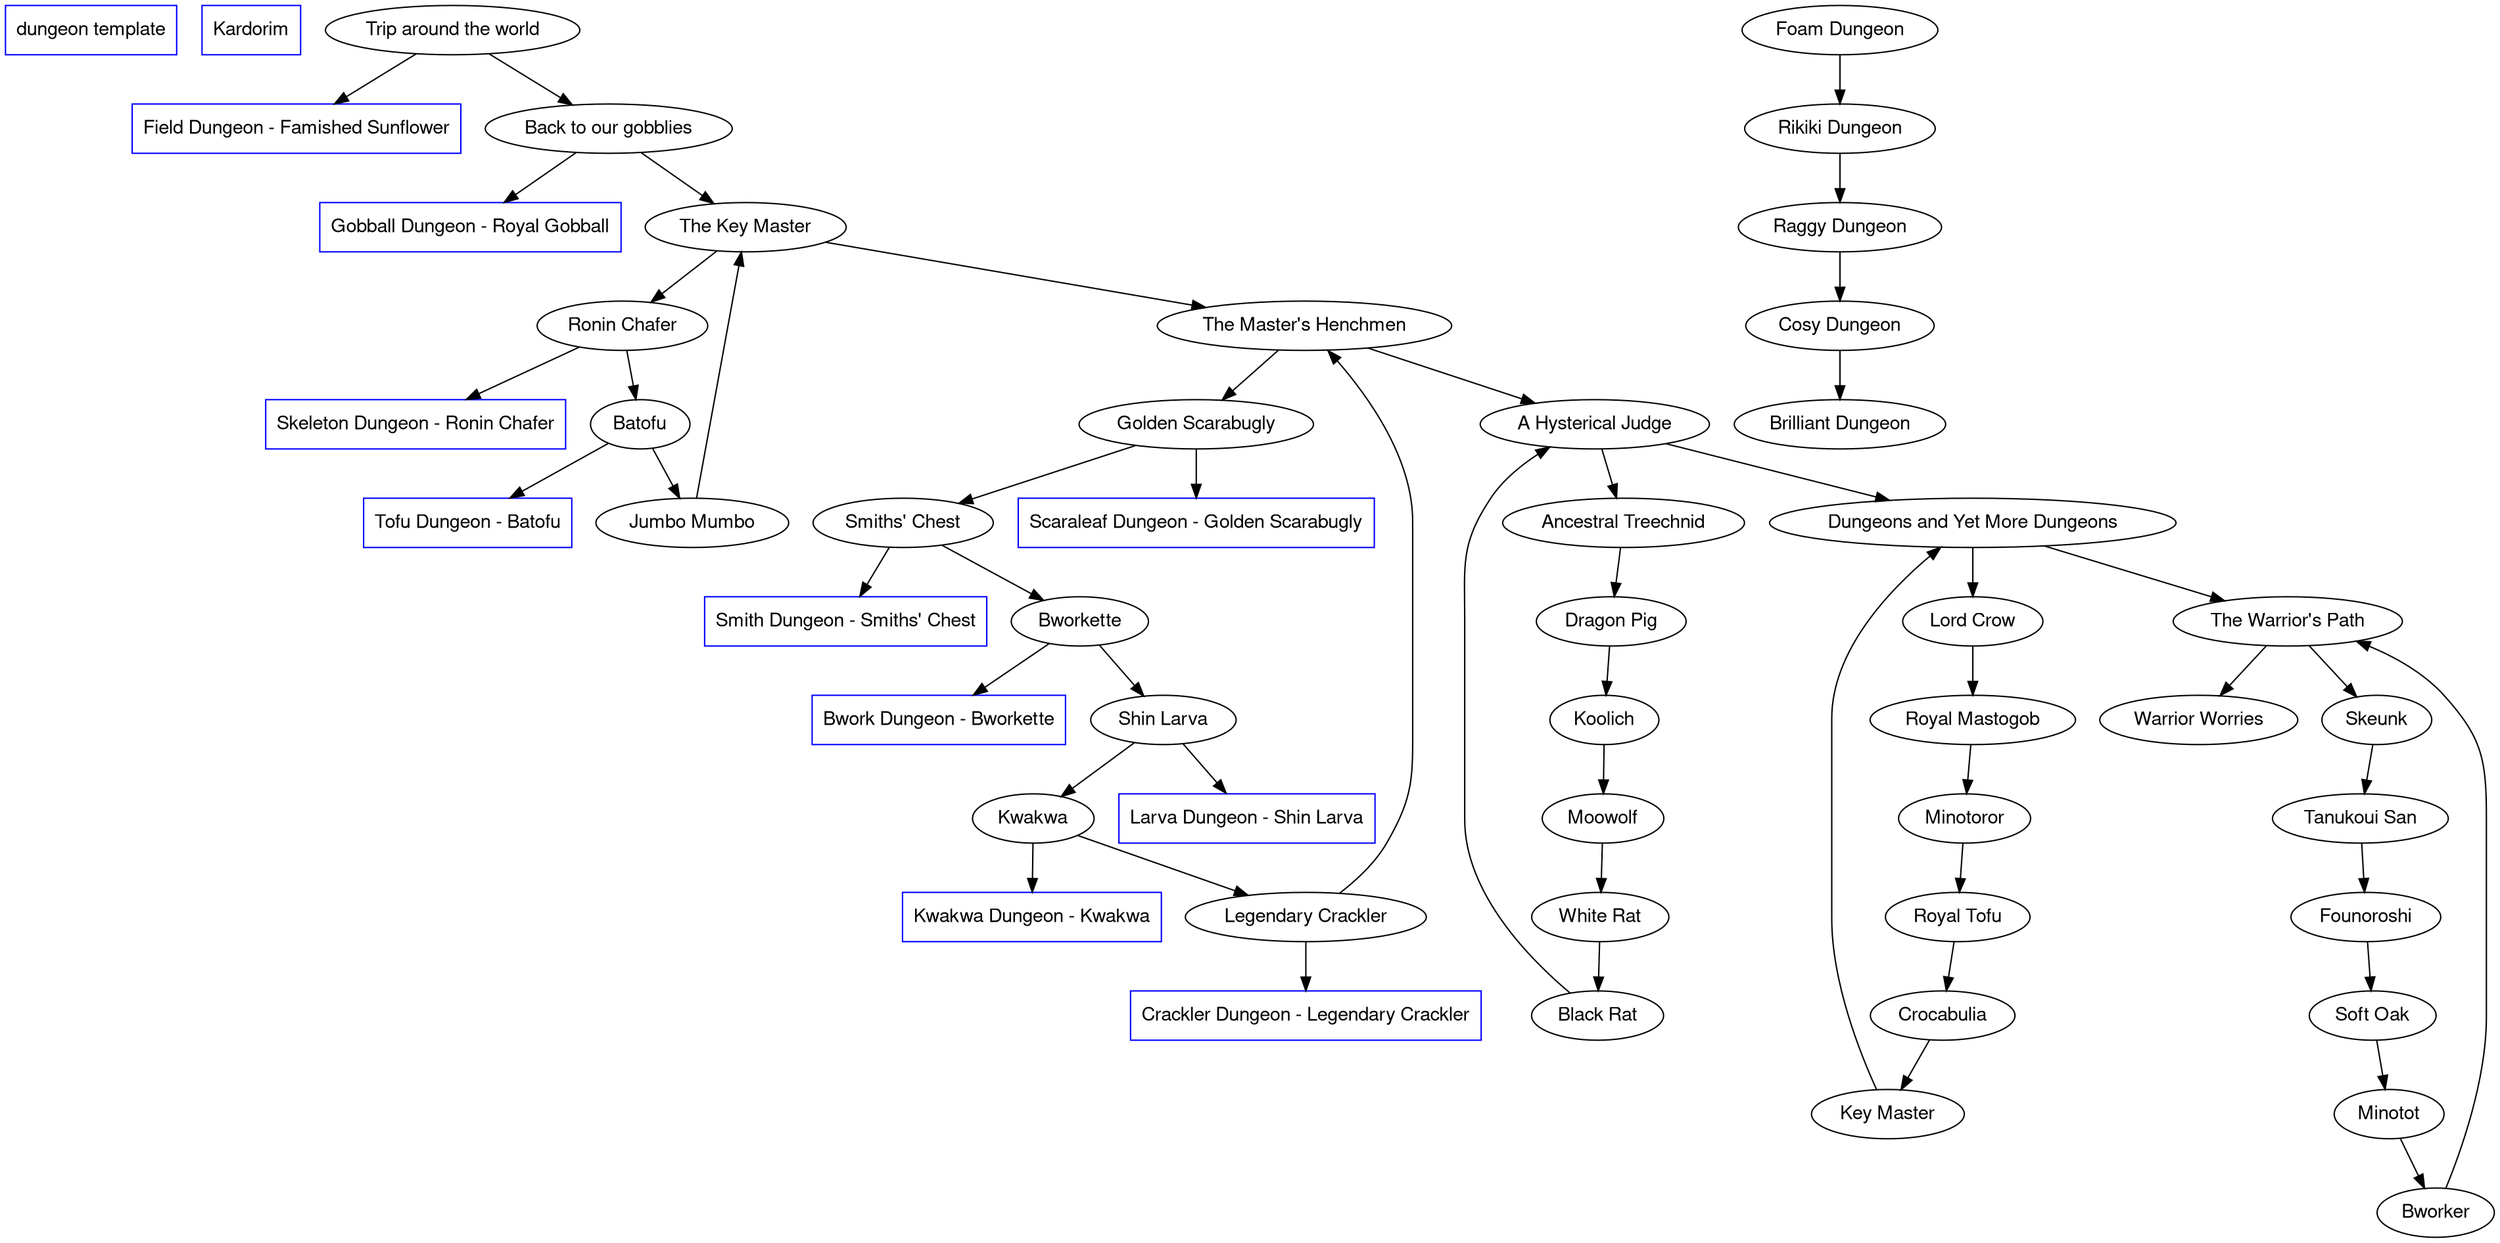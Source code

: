 # Place the cursor inside "graph" to get some refactoring options

digraph {
fontname="Helvetica,Arial,sans-serif"
	node [fontname="Helvetica,Arial,sans-serif"]
	edge [fontname="Helvetica,Arial,sans-serif"]
	subgraph "Dungeons" {
        
		10000 [shape=box,color=blue,label="dungeon template"];
		10001 [shape=box,color=blue,label="Kardorim"];
		10002 [shape=box,color=blue,label="Field Dungeon - Famished Sunflower"];
		10003 [shape=box,color=blue,label="Gobball Dungeon - Royal Gobball"];
		10004 [shape=box,color=blue,label="Skeleton Dungeon - Ronin Chafer"];
		10005 [shape=box,color=blue,label="Tofu Dungeon - Batofu"];
		10006 [shape=box,color=blue,label="Scaraleaf Dungeon - Golden Scarabugly"];
		10007 [shape=box,color=blue,label="Smith Dungeon - Smiths' Chest"];
		10008 [shape=box,color=blue,label="Bwork Dungeon - Bworkette"];
		10009 [shape=box,color=blue,label="Larva Dungeon - Shin Larva"];
		10010 [shape=box,color=blue,label="Kwakwa Dungeon - Kwakwa"];
		10011 [shape=box,color=blue,label="Crackler Dungeon - Legendary Crackler"];
	}
	subgraph "Metamunch Kin"{
	    1 [label="Trip around the world"];
	    2 [label="Back to our gobblies"];

	    1 -> 2;

        1 -> 10002
        2 -> 10003;
	}

	subgraph "The Key Master" {
	    3 [label="The Key Master"];
	    4 [label="Ronin Chafer"];
	    5 [label="Batofu"];
	    6 [label="Jumbo Mumbo"];
	    style=filled;
		color=lightgrey;
		node [style=filled,color=white];
		label = "process #1";


	    2 -> 3 -> 4 -> 5 -> 6 -> 3
        4 -> 10004;
        5 -> 10005;
	}
	subgraph "The Master's Henchmen" {
	    7 [label="The Master's Henchmen"];
	    8 [label="Golden Scarabugly"];
	    9 [label="Smiths' Chest"];
	    10 [label="Bworkette"];
	    11 [label="Shin Larva"];
	    12 [label="Kwakwa"];
	    13 [label="Legendary Crackler"];

	    3 -> 7 -> 8 -> 9 -> 10 -> 11 -> 12 -> 13 -> 7;

        8 -> 10006;
        9 -> 10007;
        10 -> 10008;
        11 -> 10009;
        12 -> 10010;
        13 -> 10011;
	}
	subgraph "A Hysterical Judge" {
	    14 [label="A Hysterical Judge"];
	    15 [label="Ancestral Treechnid"];
	    16 [label="Dragon Pig"];
	    17 [label="Koolich"];
	    18 [label="Moowolf"];
	    19 [label="White Rat"];
	    20 [label="Black Rat"];
	    7 -> 14 -> 15 -> 16 -> 17 -> 18 -> 19 -> 20 -> 14;
	}
	subgraph "Dungeons and Yet More Dungeons" {
	    21 [label="Dungeons and Yet More Dungeons"];
	    22 [label="Lord Crow"];
	    23 [label="Royal Mastogob"];
	    24 [label="Minotoror"];
	    25 [label="Royal Tofu"];
	    26 [label="Crocabulia"];
	    27 [label="Key Master"];
	    14 -> 21 -> 22 -> 23 -> 24 -> 25 -> 26 -> 27 -> 21
	}
	subgraph "The Warrior's Path" {
	    28 [label="The Warrior's Path"];
	    29 [label="Skeunk"];
	    30 [label="Tanukoui San"];
	    31 [label="Founoroshi"];
	    32 [label="Soft Oak"];
	    33 [label="Minotot"];
	    34 [label="Bworker"];
	    21 -> 28 -> 29 -> 30 -> 31 -> 32 -> 33 -> 34 -> 28;
	}
	subgraph "Belina Thumb" {
	    35 [label="Foam Dungeon"];
	    36 [label="Rikiki Dungeon"];
	    37 [label="Raggy Dungeon"];
	    38 [label="Cosy Dungeon"];
	    39 [label="Brilliant Dungeon"];
	    35 -> 36 -> 37 -> 38 -> 39;
	}
	subgraph "Warrior Worries" {
	    42 [label="Warrior Worries"]
	    28 -> 42;
	}
}
